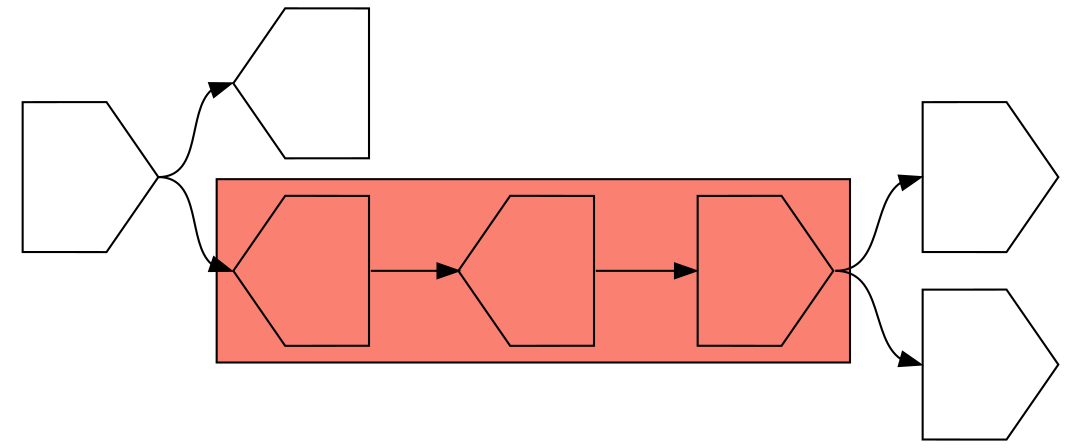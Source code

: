 digraph asm {
	rotate=90;
	edge [headport=n,tailport=s];
subgraph cluster_C4185_552_19833 {
	4185 [label="",height=1,width=1,shape=house];
	552 [label="",height=1,width=1,shape=house];
	19833 [label="",height=1,width=1,shape=invhouse];
	style=filled;
	fillcolor=salmon;
}
	4640 [label="",height=1,width=1,shape=invhouse];
	18518 [label="",height=1,width=1,shape=invhouse];
	629 [label="",height=1,width=1,shape=invhouse];
	7503 [label="",height=1,width=1,shape=house];
	4185 -> 552
	552 -> 19833
	19833 -> 4640
	19833 -> 18518
	629 -> 4185
	629 -> 7503
}